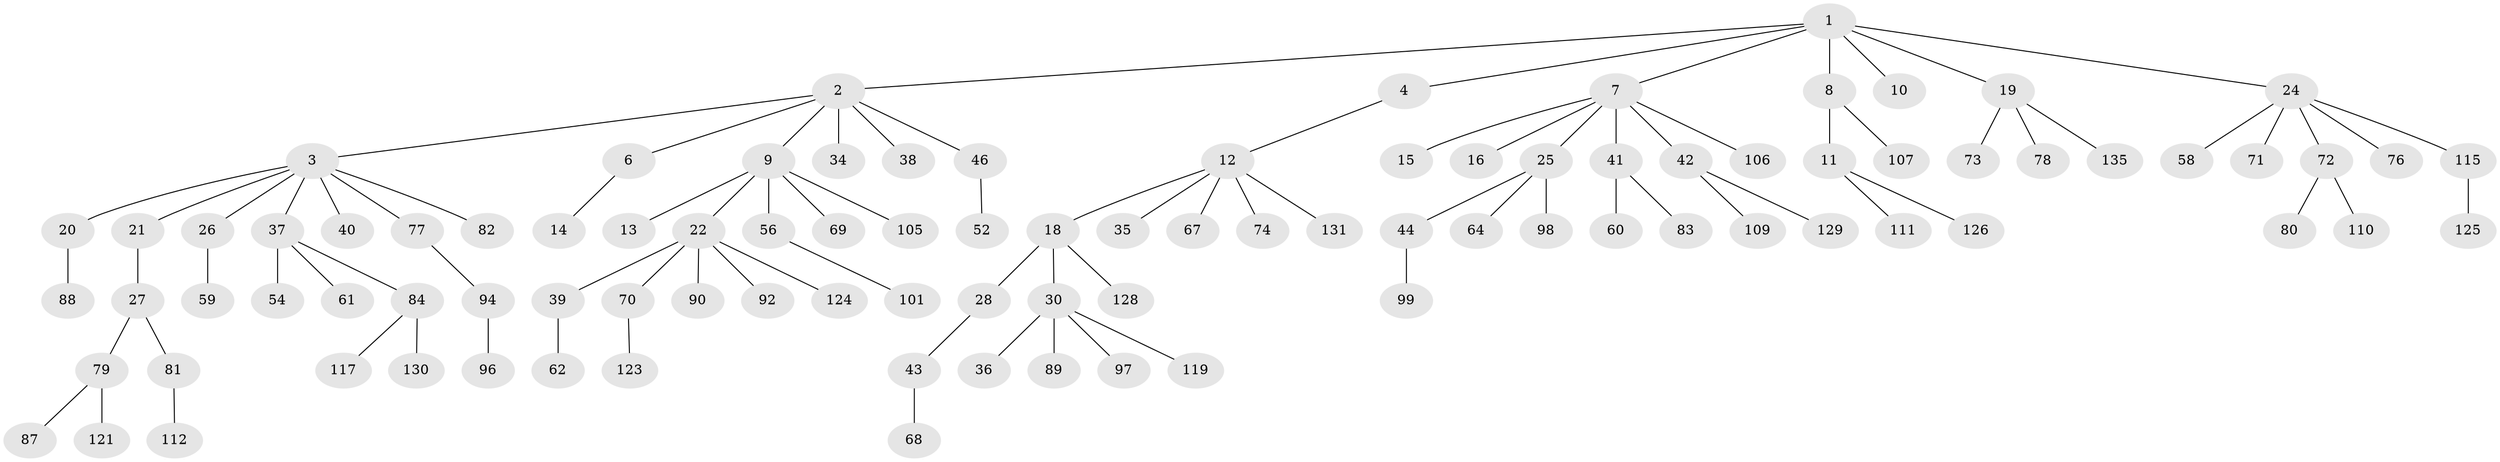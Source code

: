 // Generated by graph-tools (version 1.1) at 2025/24/03/03/25 07:24:08]
// undirected, 95 vertices, 94 edges
graph export_dot {
graph [start="1"]
  node [color=gray90,style=filled];
  1 [super="+5"];
  2 [super="+103"];
  3 [super="+29"];
  4 [super="+113"];
  6 [super="+55"];
  7 [super="+48"];
  8 [super="+63"];
  9 [super="+50"];
  10 [super="+86"];
  11 [super="+23"];
  12 [super="+17"];
  13;
  14 [super="+66"];
  15;
  16 [super="+85"];
  18 [super="+75"];
  19 [super="+57"];
  20;
  21 [super="+49"];
  22 [super="+32"];
  24 [super="+31"];
  25 [super="+33"];
  26;
  27;
  28;
  30 [super="+47"];
  34;
  35;
  36 [super="+65"];
  37 [super="+51"];
  38;
  39;
  40 [super="+114"];
  41 [super="+53"];
  42 [super="+93"];
  43 [super="+45"];
  44;
  46;
  52;
  54 [super="+102"];
  56;
  58;
  59;
  60;
  61 [super="+108"];
  62 [super="+120"];
  64;
  67;
  68;
  69;
  70;
  71;
  72 [super="+95"];
  73;
  74;
  76;
  77;
  78;
  79 [super="+116"];
  80;
  81 [super="+91"];
  82 [super="+132"];
  83;
  84 [super="+100"];
  87;
  88;
  89;
  90;
  92;
  94 [super="+127"];
  96 [super="+122"];
  97;
  98;
  99 [super="+104"];
  101;
  105;
  106 [super="+118"];
  107;
  109;
  110;
  111;
  112;
  115 [super="+134"];
  117;
  119;
  121;
  123;
  124;
  125;
  126 [super="+133"];
  128;
  129;
  130;
  131;
  135;
  1 -- 2;
  1 -- 4;
  1 -- 19;
  1 -- 7;
  1 -- 8;
  1 -- 24;
  1 -- 10;
  2 -- 3;
  2 -- 6;
  2 -- 9;
  2 -- 34;
  2 -- 38;
  2 -- 46;
  3 -- 20;
  3 -- 21;
  3 -- 26;
  3 -- 37;
  3 -- 40;
  3 -- 77;
  3 -- 82;
  4 -- 12;
  6 -- 14;
  7 -- 15;
  7 -- 16;
  7 -- 25;
  7 -- 41;
  7 -- 42;
  7 -- 106;
  8 -- 11;
  8 -- 107;
  9 -- 13;
  9 -- 22;
  9 -- 56;
  9 -- 69;
  9 -- 105;
  11 -- 111;
  11 -- 126;
  12 -- 67;
  12 -- 18;
  12 -- 35;
  12 -- 131;
  12 -- 74;
  18 -- 28;
  18 -- 30;
  18 -- 128;
  19 -- 73;
  19 -- 135;
  19 -- 78;
  20 -- 88;
  21 -- 27;
  22 -- 90;
  22 -- 92;
  22 -- 124;
  22 -- 70;
  22 -- 39;
  24 -- 58;
  24 -- 72;
  24 -- 76;
  24 -- 115;
  24 -- 71;
  25 -- 44;
  25 -- 64;
  25 -- 98;
  26 -- 59;
  27 -- 79;
  27 -- 81;
  28 -- 43;
  30 -- 36;
  30 -- 119;
  30 -- 89;
  30 -- 97;
  37 -- 54;
  37 -- 61;
  37 -- 84;
  39 -- 62;
  41 -- 60;
  41 -- 83;
  42 -- 129;
  42 -- 109;
  43 -- 68;
  44 -- 99;
  46 -- 52;
  56 -- 101;
  70 -- 123;
  72 -- 80;
  72 -- 110;
  77 -- 94;
  79 -- 87;
  79 -- 121;
  81 -- 112;
  84 -- 117;
  84 -- 130;
  94 -- 96;
  115 -- 125;
}
